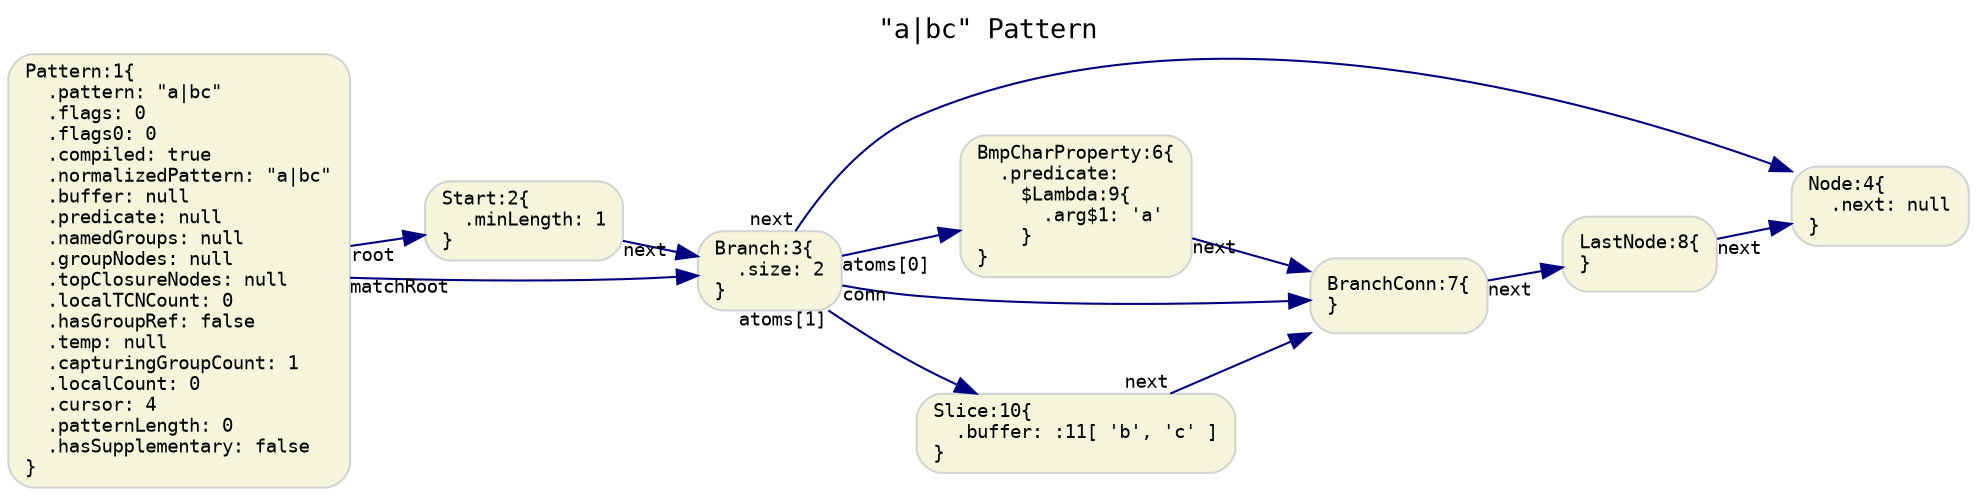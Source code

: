 digraph G {
  rankdir=LR;
  labelloc="t";
  label="\"a|bc\" Pattern\l";
  graph [fontname="Monospace", fontsize="13"]

  // default nodes
  node [fontname="Monospace", fontsize="9", shape="box", style="rounded,filled", color="LightGray", fillcolor="Beige"]
  1[ label="Pattern:1\{\l  .pattern: \"a|bc\"\l  .flags: 0\l  .flags0: 0\l  .compiled: true\l  .normalizedPattern: \"a|bc\"\l  .buffer: null\l  .predicate: null\l  .namedGroups: null\l  .groupNodes: null\l  .topClosureNodes: null\l  .localTCNCount: 0\l  .hasGroupRef: false\l  .temp: null\l  .capturingGroupCount: 1\l  .localCount: 0\l  .cursor: 4\l  .patternLength: 0\l  .hasSupplementary: false\l\}\l" ]
  2[ label="Start:2\{\l  .minLength: 1\l\}\l" ]
  3[ label="Branch:3\{\l  .size: 2\l\}\l" ]
  4[ label="Node:4\{\l  .next: null\l\}\l" ]
  6[ label="BmpCharProperty:6\{\l  .predicate:\l    $Lambda:9\{\l      .arg$1: 'a'\l    \}\l\}\l" ]
  7[ label="BranchConn:7\{\l\}\l" ]
  8[ label="LastNode:8\{\l\}\l" ]
  10[ label="Slice:10\{\l  .buffer: :11[ 'b', 'c' ]\l\}\l" ]

  // default edges
  edge [fontname="Monospace", fontsize="9", color="Navy"]
  3 -> 4 [ label="",  taillabel="next" ]
  8 -> 4 [ label="",  taillabel="next" ]
  7 -> 8 [ label="",  taillabel="next" ]
  6 -> 7 [ label="",  taillabel="next" ]
  3 -> 6 [ label="",  taillabel="atoms[0]" ]
  10 -> 7 [ label="",  taillabel="next" ]
  3 -> 10 [ label="",  taillabel="atoms[1]" ]
  3 -> 7 [ label="",  taillabel="conn" ]
  2 -> 3 [ label="",  taillabel="next" ]
  1 -> 2 [ label="",  taillabel="root" ]
  1 -> 3 [ label="",  taillabel="matchRoot" ]
}
